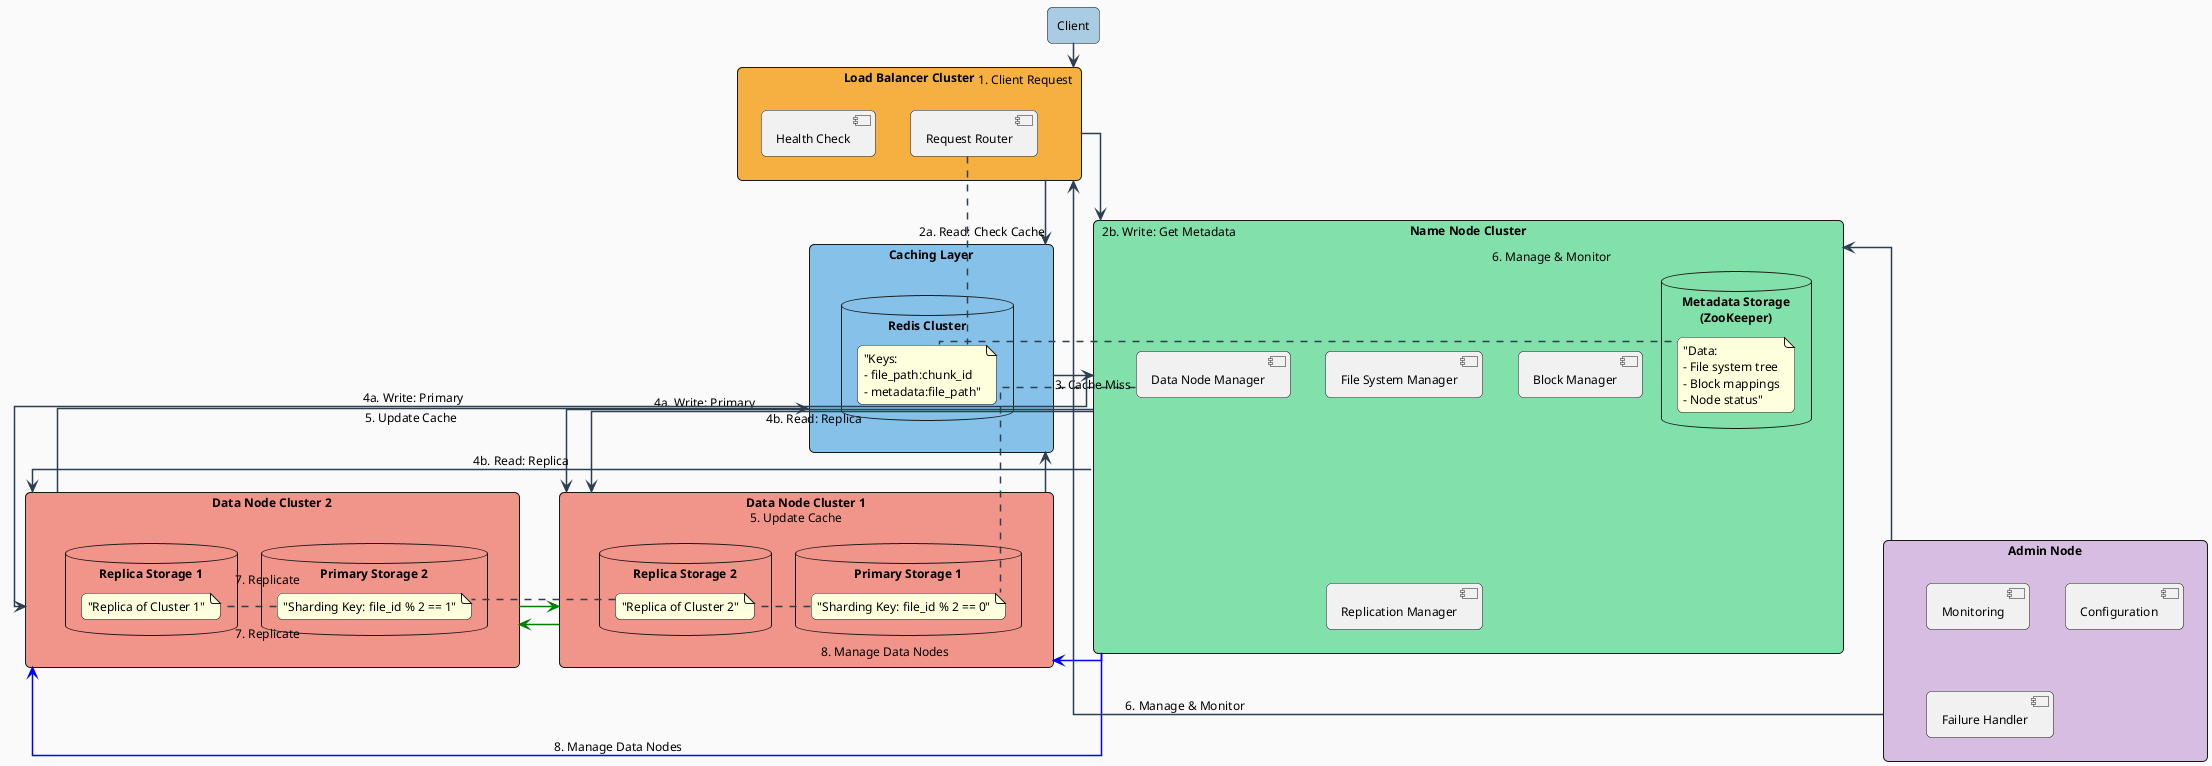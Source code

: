 @startuml Optimized Distributed File System Architecture
skinparam backgroundColor #FAFAFA
skinparam handwritten false
skinparam monochrome false
skinparam defaultFontName Arial
skinparam defaultFontSize 12
skinparam roundCorner 10
skinparam ArrowColor #2C3E50
skinparam ArrowThickness 1.5
skinparam linetype ortho
!define RECTANGLE rectangle
!define DATABASE database

' Client
rectangle "Client" as Client #A9CCE3

' Load Balancer Cluster
RECTANGLE "Load Balancer Cluster" as LB #F5B041 {
    component "Health Check" as HealthCheck
    component "Request Router" as RequestRouter
}

' Caching Layer
RECTANGLE "Caching Layer" as CacheLayer #85C1E9 {
    DATABASE "Redis Cluster" as RedisCache {
        note right: "Keys:\n- file_path:chunk_id\n- metadata:file_path"
    }
}

' Name Node Cluster
RECTANGLE "Name Node Cluster" as NameNodeCluster #82E0AA {
    DATABASE "Metadata Storage\n(ZooKeeper)" as MetadataStorage {
        note right: "Data:\n- File system tree\n- Block mappings\n- Node status"
    }
    component "File System Manager" as FSManager
    component "Block Manager" as BlockManager
    component "Replication Manager" as ReplicationManager
    component "Data Node Manager" as DataNodeManager
}

' Data Node Clusters
RECTANGLE "Data Node Cluster 1" as DataNodeCluster1 #F1948A {
    DATABASE "Primary Storage 1" as PrimaryStorage1 {
        note right: "Sharding Key: file_id % 2 == 0"
    }
    DATABASE "Replica Storage 2" as ReplicaStorage2 {
        note right: "Replica of Cluster 2"
    }
}

RECTANGLE "Data Node Cluster 2" as DataNodeCluster2 #F1948A {
    DATABASE "Primary Storage 2" as PrimaryStorage2 {
        note right: "Sharding Key: file_id % 2 == 1"
    }
    DATABASE "Replica Storage 1" as ReplicaStorage1 {
        note right: "Replica of Cluster 1"
    }
}

' Admin Node
RECTANGLE "Admin Node" as AdminNode #D7BDE2 {
    component "Monitoring" as Monitoring
    component "Configuration" as Config
    component "Failure Handler" as FailureHandler
}

' Layout and Connections
Client -down-> LB : "1. Client Request"
LB -down-> CacheLayer : "2a. Read: Check Cache"
LB -right-> NameNodeCluster : "2b. Write: Get Metadata"
CacheLayer -right-> NameNodeCluster : "3. Cache Miss"
NameNodeCluster -down-> DataNodeCluster1 : "4a. Write: Primary"
NameNodeCluster -down-> DataNodeCluster2 : "4a. Write: Primary"
NameNodeCluster -down-> DataNodeCluster1 : "4b. Read: Replica"
NameNodeCluster -down-> DataNodeCluster2 : "4b. Read: Replica"
DataNodeCluster1 -up-> CacheLayer : "5. Update Cache"
DataNodeCluster2 -up-> CacheLayer : "5. Update Cache"
AdminNode -up-> NameNodeCluster : "6. Manage & Monitor"
AdminNode -up-> LB : "6. Manage & Monitor"

DataNodeCluster1 -[#green]right-> DataNodeCluster2 : "7. Replicate"
DataNodeCluster2 -[#green]left-> DataNodeCluster1 : "7. Replicate"

NameNodeCluster -[#blue]down-> DataNodeCluster1 : "8. Manage Data Nodes"
NameNodeCluster -[#blue]down-> DataNodeCluster2 : "8. Manage Data Nodes"

@enduml
